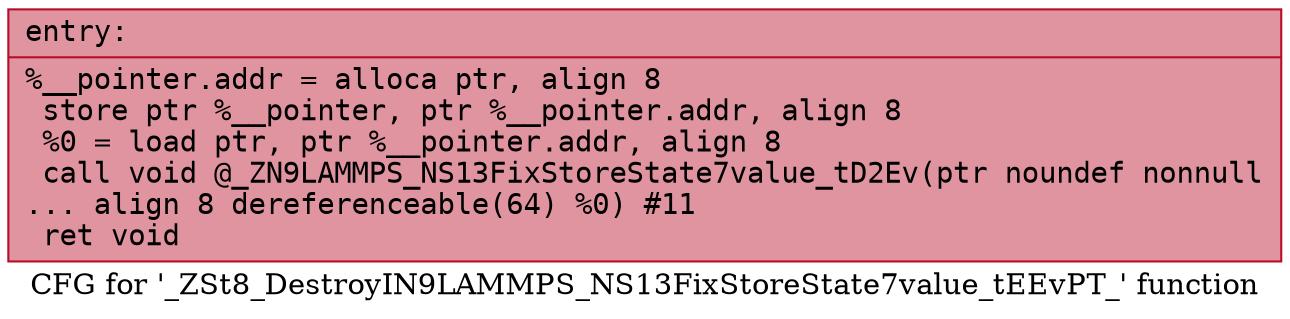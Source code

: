 digraph "CFG for '_ZSt8_DestroyIN9LAMMPS_NS13FixStoreState7value_tEEvPT_' function" {
	label="CFG for '_ZSt8_DestroyIN9LAMMPS_NS13FixStoreState7value_tEEvPT_' function";

	Node0x55b564a95700 [shape=record,color="#b70d28ff", style=filled, fillcolor="#b70d2870" fontname="Courier",label="{entry:\l|  %__pointer.addr = alloca ptr, align 8\l  store ptr %__pointer, ptr %__pointer.addr, align 8\l  %0 = load ptr, ptr %__pointer.addr, align 8\l  call void @_ZN9LAMMPS_NS13FixStoreState7value_tD2Ev(ptr noundef nonnull\l... align 8 dereferenceable(64) %0) #11\l  ret void\l}"];
}
